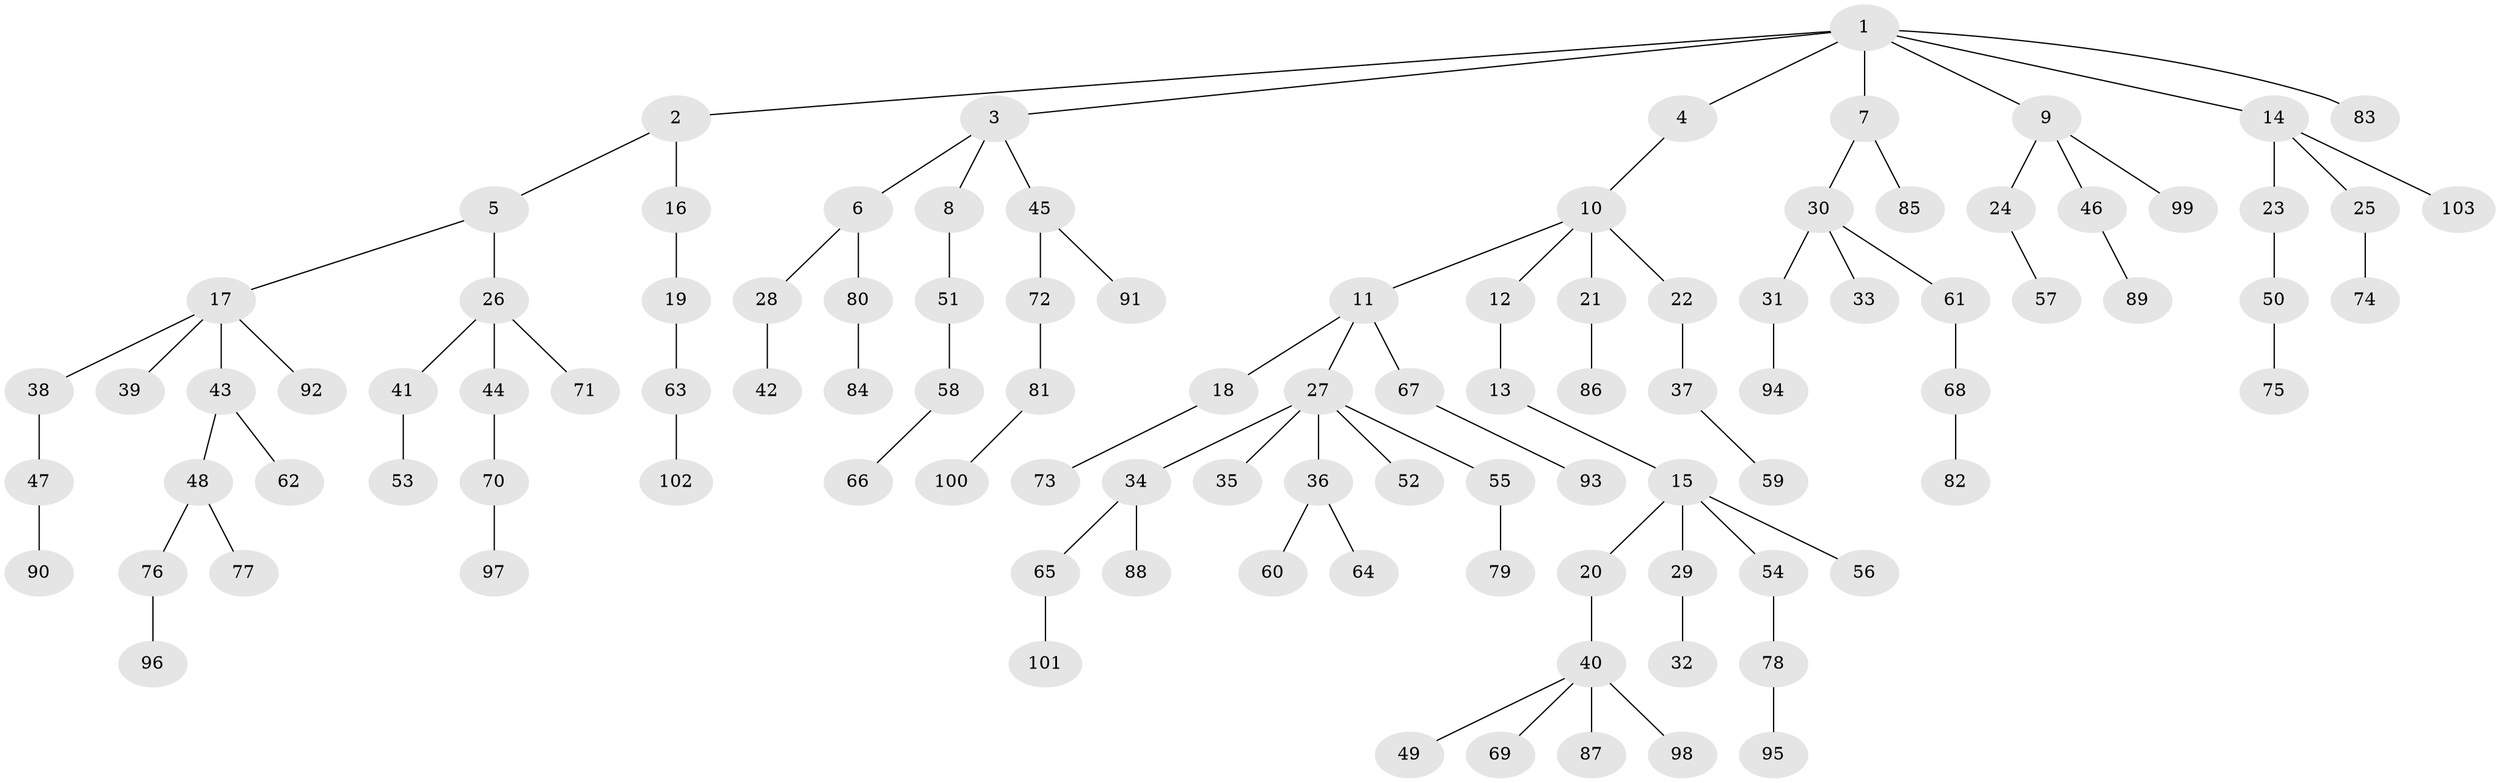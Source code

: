 // coarse degree distribution, {6: 0.023255813953488372, 3: 0.11627906976744186, 5: 0.023255813953488372, 4: 0.046511627906976744, 2: 0.37209302325581395, 1: 0.4186046511627907}
// Generated by graph-tools (version 1.1) at 2025/51/03/04/25 22:51:39]
// undirected, 103 vertices, 102 edges
graph export_dot {
  node [color=gray90,style=filled];
  1;
  2;
  3;
  4;
  5;
  6;
  7;
  8;
  9;
  10;
  11;
  12;
  13;
  14;
  15;
  16;
  17;
  18;
  19;
  20;
  21;
  22;
  23;
  24;
  25;
  26;
  27;
  28;
  29;
  30;
  31;
  32;
  33;
  34;
  35;
  36;
  37;
  38;
  39;
  40;
  41;
  42;
  43;
  44;
  45;
  46;
  47;
  48;
  49;
  50;
  51;
  52;
  53;
  54;
  55;
  56;
  57;
  58;
  59;
  60;
  61;
  62;
  63;
  64;
  65;
  66;
  67;
  68;
  69;
  70;
  71;
  72;
  73;
  74;
  75;
  76;
  77;
  78;
  79;
  80;
  81;
  82;
  83;
  84;
  85;
  86;
  87;
  88;
  89;
  90;
  91;
  92;
  93;
  94;
  95;
  96;
  97;
  98;
  99;
  100;
  101;
  102;
  103;
  1 -- 2;
  1 -- 3;
  1 -- 4;
  1 -- 7;
  1 -- 9;
  1 -- 14;
  1 -- 83;
  2 -- 5;
  2 -- 16;
  3 -- 6;
  3 -- 8;
  3 -- 45;
  4 -- 10;
  5 -- 17;
  5 -- 26;
  6 -- 28;
  6 -- 80;
  7 -- 30;
  7 -- 85;
  8 -- 51;
  9 -- 24;
  9 -- 46;
  9 -- 99;
  10 -- 11;
  10 -- 12;
  10 -- 21;
  10 -- 22;
  11 -- 18;
  11 -- 27;
  11 -- 67;
  12 -- 13;
  13 -- 15;
  14 -- 23;
  14 -- 25;
  14 -- 103;
  15 -- 20;
  15 -- 29;
  15 -- 54;
  15 -- 56;
  16 -- 19;
  17 -- 38;
  17 -- 39;
  17 -- 43;
  17 -- 92;
  18 -- 73;
  19 -- 63;
  20 -- 40;
  21 -- 86;
  22 -- 37;
  23 -- 50;
  24 -- 57;
  25 -- 74;
  26 -- 41;
  26 -- 44;
  26 -- 71;
  27 -- 34;
  27 -- 35;
  27 -- 36;
  27 -- 52;
  27 -- 55;
  28 -- 42;
  29 -- 32;
  30 -- 31;
  30 -- 33;
  30 -- 61;
  31 -- 94;
  34 -- 65;
  34 -- 88;
  36 -- 60;
  36 -- 64;
  37 -- 59;
  38 -- 47;
  40 -- 49;
  40 -- 69;
  40 -- 87;
  40 -- 98;
  41 -- 53;
  43 -- 48;
  43 -- 62;
  44 -- 70;
  45 -- 72;
  45 -- 91;
  46 -- 89;
  47 -- 90;
  48 -- 76;
  48 -- 77;
  50 -- 75;
  51 -- 58;
  54 -- 78;
  55 -- 79;
  58 -- 66;
  61 -- 68;
  63 -- 102;
  65 -- 101;
  67 -- 93;
  68 -- 82;
  70 -- 97;
  72 -- 81;
  76 -- 96;
  78 -- 95;
  80 -- 84;
  81 -- 100;
}
